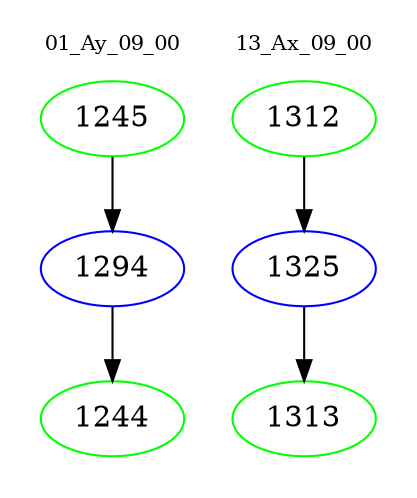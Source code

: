 digraph{
subgraph cluster_0 {
color = white
label = "01_Ay_09_00";
fontsize=10;
T0_1245 [label="1245", color="green"]
T0_1245 -> T0_1294 [color="black"]
T0_1294 [label="1294", color="blue"]
T0_1294 -> T0_1244 [color="black"]
T0_1244 [label="1244", color="green"]
}
subgraph cluster_1 {
color = white
label = "13_Ax_09_00";
fontsize=10;
T1_1312 [label="1312", color="green"]
T1_1312 -> T1_1325 [color="black"]
T1_1325 [label="1325", color="blue"]
T1_1325 -> T1_1313 [color="black"]
T1_1313 [label="1313", color="green"]
}
}
